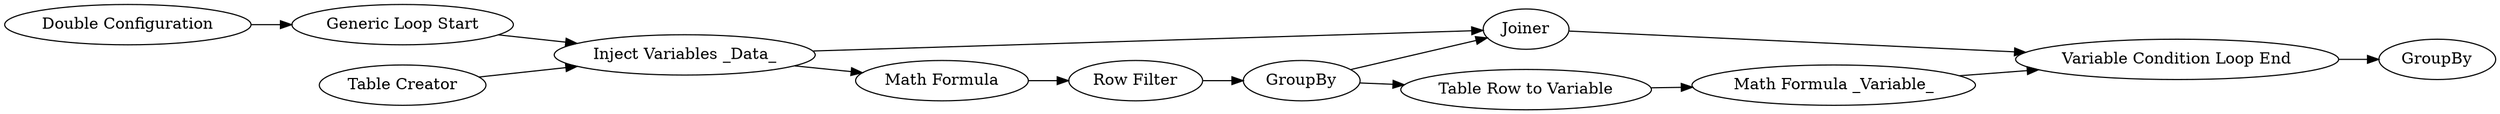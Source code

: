 digraph {
	22 -> 24
	28 -> 32
	30 -> 31
	21 -> 25
	29 -> 30
	25 -> 32
	31 -> 33
	32 -> 31
	25 -> 26
	26 -> 27
	24 -> 25
	27 -> 28
	28 -> 29
	24 [label="Generic Loop Start"]
	27 [label="Row Filter"]
	30 [label="Math Formula _Variable_"]
	22 [label="Double Configuration"]
	29 [label="Table Row to Variable"]
	28 [label=GroupBy]
	31 [label="Variable Condition Loop End"]
	21 [label="Table Creator"]
	26 [label="Math Formula"]
	25 [label="Inject Variables _Data_"]
	33 [label=GroupBy]
	32 [label=Joiner]
	rankdir=LR
}
